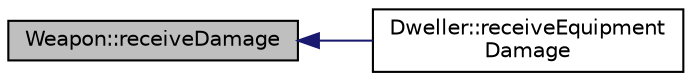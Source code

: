 digraph "Weapon::receiveDamage"
{
  bgcolor="transparent";
  edge [fontname="Helvetica",fontsize="10",labelfontname="Helvetica",labelfontsize="10"];
  node [fontname="Helvetica",fontsize="10",shape=record];
  rankdir="LR";
  Node1 [label="Weapon::receiveDamage",height=0.2,width=0.4,color="black", fillcolor="grey75", style="filled", fontcolor="black"];
  Node1 -> Node2 [dir="back",color="midnightblue",fontsize="10",style="solid",fontname="Helvetica"];
  Node2 [label="Dweller::receiveEquipment\lDamage",height=0.2,width=0.4,color="black",URL="$classDweller.html#a89b0288282e0ee80ecf36683ca4386d9",tooltip="This function will point to receiveDamage() if there are Items assigned to Dweller and Dweller receiv..."];
}
